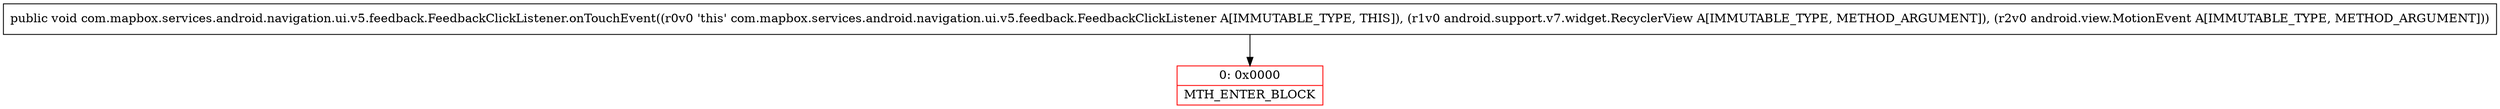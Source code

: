 digraph "CFG forcom.mapbox.services.android.navigation.ui.v5.feedback.FeedbackClickListener.onTouchEvent(Landroid\/support\/v7\/widget\/RecyclerView;Landroid\/view\/MotionEvent;)V" {
subgraph cluster_Region_577995811 {
label = "R(0)";
node [shape=record,color=blue];
}
Node_0 [shape=record,color=red,label="{0\:\ 0x0000|MTH_ENTER_BLOCK\l}"];
MethodNode[shape=record,label="{public void com.mapbox.services.android.navigation.ui.v5.feedback.FeedbackClickListener.onTouchEvent((r0v0 'this' com.mapbox.services.android.navigation.ui.v5.feedback.FeedbackClickListener A[IMMUTABLE_TYPE, THIS]), (r1v0 android.support.v7.widget.RecyclerView A[IMMUTABLE_TYPE, METHOD_ARGUMENT]), (r2v0 android.view.MotionEvent A[IMMUTABLE_TYPE, METHOD_ARGUMENT])) }"];
MethodNode -> Node_0;
}

